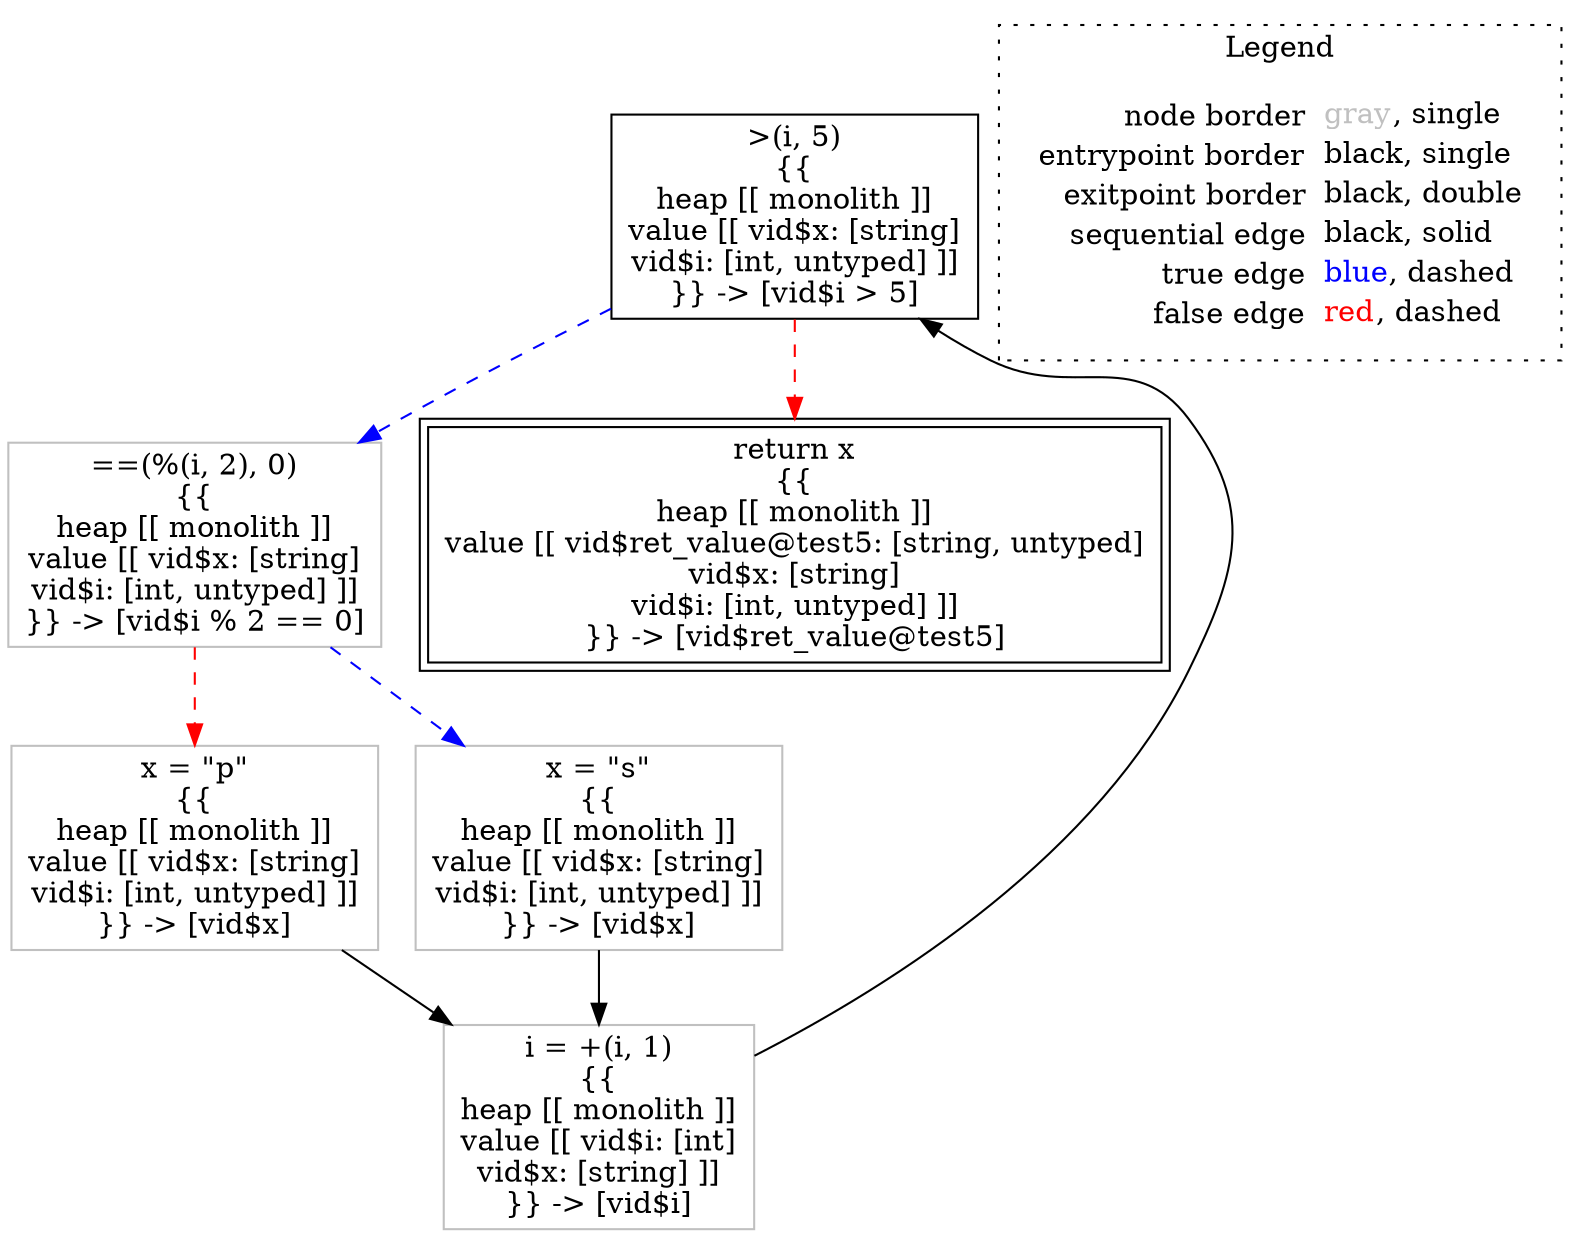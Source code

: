 digraph {
	"node0" [shape="rect",color="black",label=<&gt;(i, 5)<BR/>{{<BR/>heap [[ monolith ]]<BR/>value [[ vid$x: [string]<BR/>vid$i: [int, untyped] ]]<BR/>}} -&gt; [vid$i &gt; 5]>];
	"node1" [shape="rect",color="gray",label=<i = +(i, 1)<BR/>{{<BR/>heap [[ monolith ]]<BR/>value [[ vid$i: [int]<BR/>vid$x: [string] ]]<BR/>}} -&gt; [vid$i]>];
	"node2" [shape="rect",color="gray",label=<==(%(i, 2), 0)<BR/>{{<BR/>heap [[ monolith ]]<BR/>value [[ vid$x: [string]<BR/>vid$i: [int, untyped] ]]<BR/>}} -&gt; [vid$i % 2 == 0]>];
	"node3" [shape="rect",color="gray",label=<x = &quot;p&quot;<BR/>{{<BR/>heap [[ monolith ]]<BR/>value [[ vid$x: [string]<BR/>vid$i: [int, untyped] ]]<BR/>}} -&gt; [vid$x]>];
	"node4" [shape="rect",color="gray",label=<x = &quot;s&quot;<BR/>{{<BR/>heap [[ monolith ]]<BR/>value [[ vid$x: [string]<BR/>vid$i: [int, untyped] ]]<BR/>}} -&gt; [vid$x]>];
	"node5" [shape="rect",color="black",peripheries="2",label=<return x<BR/>{{<BR/>heap [[ monolith ]]<BR/>value [[ vid$ret_value@test5: [string, untyped]<BR/>vid$x: [string]<BR/>vid$i: [int, untyped] ]]<BR/>}} -&gt; [vid$ret_value@test5]>];
	"node1" -> "node0" [color="black"];
	"node2" -> "node3" [color="red",style="dashed"];
	"node2" -> "node4" [color="blue",style="dashed"];
	"node3" -> "node1" [color="black"];
	"node0" -> "node2" [color="blue",style="dashed"];
	"node0" -> "node5" [color="red",style="dashed"];
	"node4" -> "node1" [color="black"];
subgraph cluster_legend {
	label="Legend";
	style=dotted;
	node [shape=plaintext];
	"legend" [label=<<table border="0" cellpadding="2" cellspacing="0" cellborder="0"><tr><td align="right">node border&nbsp;</td><td align="left"><font color="gray">gray</font>, single</td></tr><tr><td align="right">entrypoint border&nbsp;</td><td align="left"><font color="black">black</font>, single</td></tr><tr><td align="right">exitpoint border&nbsp;</td><td align="left"><font color="black">black</font>, double</td></tr><tr><td align="right">sequential edge&nbsp;</td><td align="left"><font color="black">black</font>, solid</td></tr><tr><td align="right">true edge&nbsp;</td><td align="left"><font color="blue">blue</font>, dashed</td></tr><tr><td align="right">false edge&nbsp;</td><td align="left"><font color="red">red</font>, dashed</td></tr></table>>];
}

}
